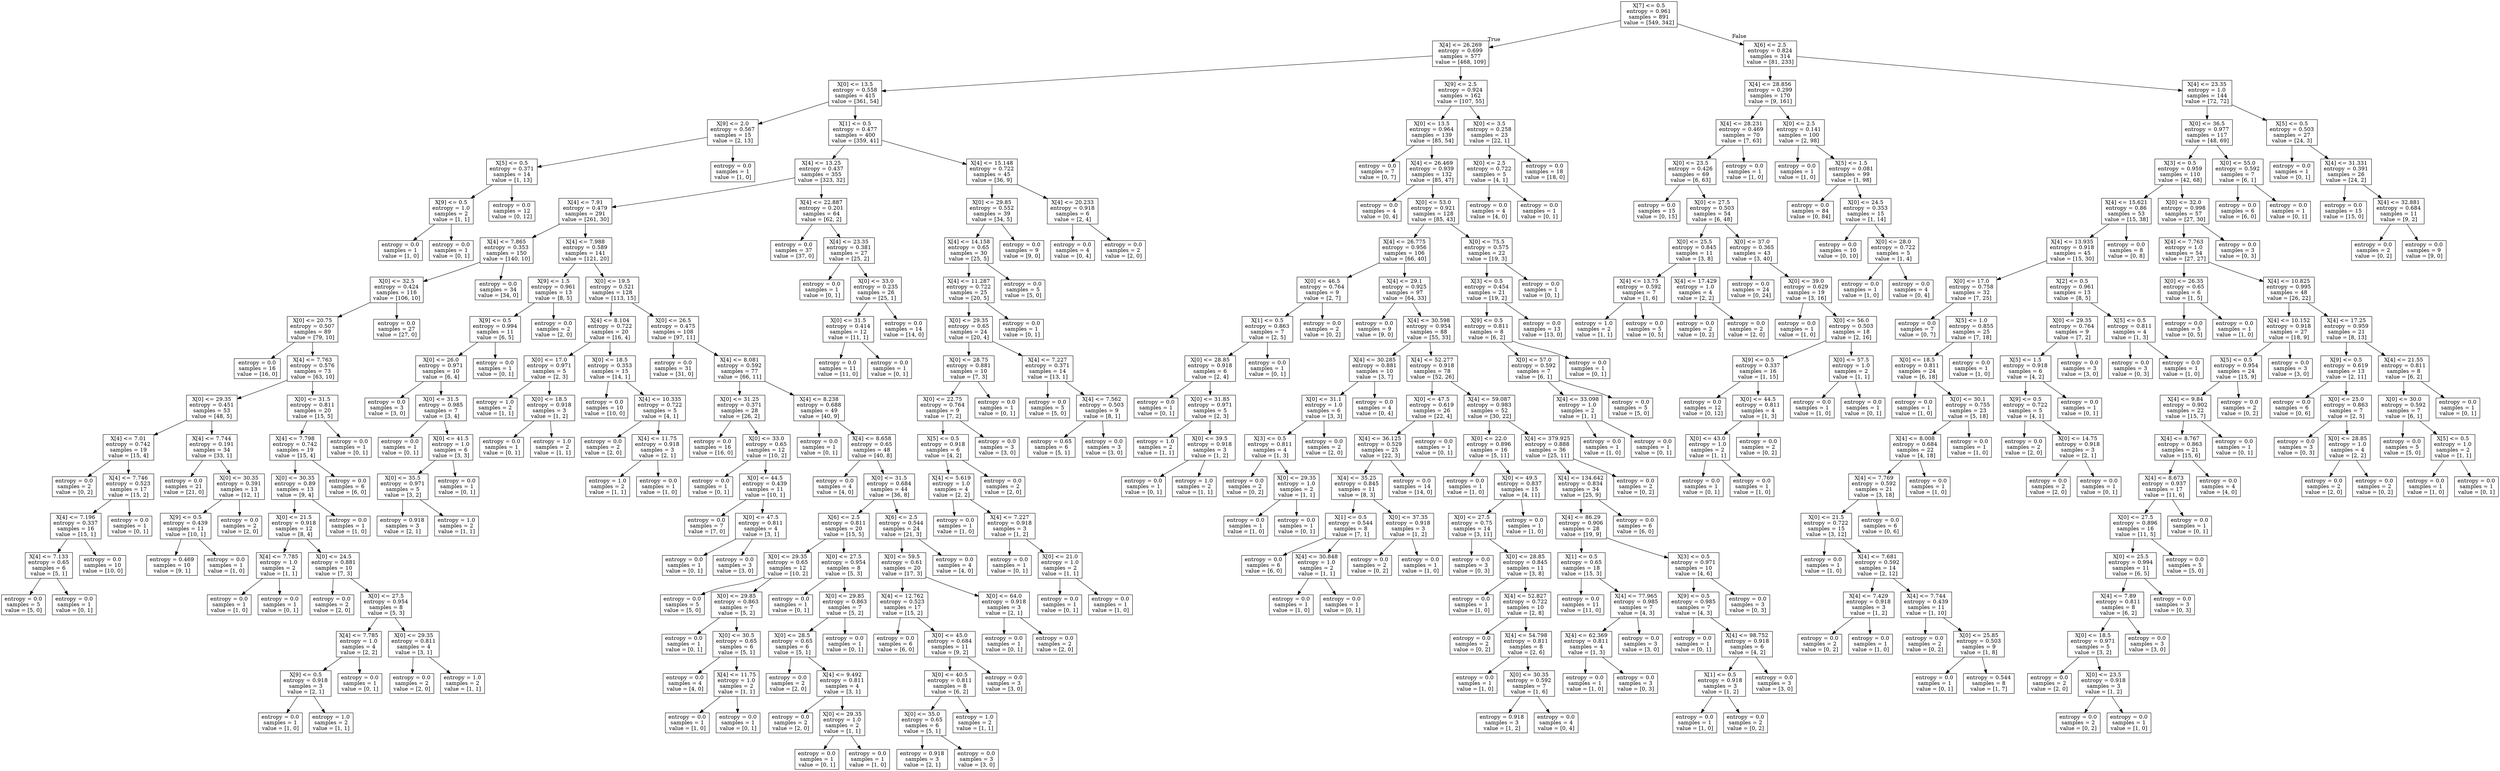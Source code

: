 digraph Tree {
node [shape=box] ;
0 [label="X[7] <= 0.5\nentropy = 0.961\nsamples = 891\nvalue = [549, 342]"] ;
1 [label="X[4] <= 26.269\nentropy = 0.699\nsamples = 577\nvalue = [468, 109]"] ;
0 -> 1 [labeldistance=2.5, labelangle=45, headlabel="True"] ;
2 [label="X[0] <= 13.5\nentropy = 0.558\nsamples = 415\nvalue = [361, 54]"] ;
1 -> 2 ;
3 [label="X[9] <= 2.0\nentropy = 0.567\nsamples = 15\nvalue = [2, 13]"] ;
2 -> 3 ;
4 [label="X[5] <= 0.5\nentropy = 0.371\nsamples = 14\nvalue = [1, 13]"] ;
3 -> 4 ;
5 [label="X[9] <= 0.5\nentropy = 1.0\nsamples = 2\nvalue = [1, 1]"] ;
4 -> 5 ;
6 [label="entropy = 0.0\nsamples = 1\nvalue = [1, 0]"] ;
5 -> 6 ;
7 [label="entropy = 0.0\nsamples = 1\nvalue = [0, 1]"] ;
5 -> 7 ;
8 [label="entropy = 0.0\nsamples = 12\nvalue = [0, 12]"] ;
4 -> 8 ;
9 [label="entropy = 0.0\nsamples = 1\nvalue = [1, 0]"] ;
3 -> 9 ;
10 [label="X[1] <= 0.5\nentropy = 0.477\nsamples = 400\nvalue = [359, 41]"] ;
2 -> 10 ;
11 [label="X[4] <= 13.25\nentropy = 0.437\nsamples = 355\nvalue = [323, 32]"] ;
10 -> 11 ;
12 [label="X[4] <= 7.91\nentropy = 0.479\nsamples = 291\nvalue = [261, 30]"] ;
11 -> 12 ;
13 [label="X[4] <= 7.865\nentropy = 0.353\nsamples = 150\nvalue = [140, 10]"] ;
12 -> 13 ;
14 [label="X[0] <= 32.5\nentropy = 0.424\nsamples = 116\nvalue = [106, 10]"] ;
13 -> 14 ;
15 [label="X[0] <= 20.75\nentropy = 0.507\nsamples = 89\nvalue = [79, 10]"] ;
14 -> 15 ;
16 [label="entropy = 0.0\nsamples = 16\nvalue = [16, 0]"] ;
15 -> 16 ;
17 [label="X[4] <= 7.763\nentropy = 0.576\nsamples = 73\nvalue = [63, 10]"] ;
15 -> 17 ;
18 [label="X[0] <= 29.35\nentropy = 0.451\nsamples = 53\nvalue = [48, 5]"] ;
17 -> 18 ;
19 [label="X[4] <= 7.01\nentropy = 0.742\nsamples = 19\nvalue = [15, 4]"] ;
18 -> 19 ;
20 [label="entropy = 0.0\nsamples = 2\nvalue = [0, 2]"] ;
19 -> 20 ;
21 [label="X[4] <= 7.746\nentropy = 0.523\nsamples = 17\nvalue = [15, 2]"] ;
19 -> 21 ;
22 [label="X[4] <= 7.196\nentropy = 0.337\nsamples = 16\nvalue = [15, 1]"] ;
21 -> 22 ;
23 [label="X[4] <= 7.133\nentropy = 0.65\nsamples = 6\nvalue = [5, 1]"] ;
22 -> 23 ;
24 [label="entropy = 0.0\nsamples = 5\nvalue = [5, 0]"] ;
23 -> 24 ;
25 [label="entropy = 0.0\nsamples = 1\nvalue = [0, 1]"] ;
23 -> 25 ;
26 [label="entropy = 0.0\nsamples = 10\nvalue = [10, 0]"] ;
22 -> 26 ;
27 [label="entropy = 0.0\nsamples = 1\nvalue = [0, 1]"] ;
21 -> 27 ;
28 [label="X[4] <= 7.744\nentropy = 0.191\nsamples = 34\nvalue = [33, 1]"] ;
18 -> 28 ;
29 [label="entropy = 0.0\nsamples = 21\nvalue = [21, 0]"] ;
28 -> 29 ;
30 [label="X[0] <= 30.35\nentropy = 0.391\nsamples = 13\nvalue = [12, 1]"] ;
28 -> 30 ;
31 [label="X[9] <= 0.5\nentropy = 0.439\nsamples = 11\nvalue = [10, 1]"] ;
30 -> 31 ;
32 [label="entropy = 0.469\nsamples = 10\nvalue = [9, 1]"] ;
31 -> 32 ;
33 [label="entropy = 0.0\nsamples = 1\nvalue = [1, 0]"] ;
31 -> 33 ;
34 [label="entropy = 0.0\nsamples = 2\nvalue = [2, 0]"] ;
30 -> 34 ;
35 [label="X[0] <= 31.5\nentropy = 0.811\nsamples = 20\nvalue = [15, 5]"] ;
17 -> 35 ;
36 [label="X[4] <= 7.798\nentropy = 0.742\nsamples = 19\nvalue = [15, 4]"] ;
35 -> 36 ;
37 [label="X[0] <= 30.35\nentropy = 0.89\nsamples = 13\nvalue = [9, 4]"] ;
36 -> 37 ;
38 [label="X[0] <= 21.5\nentropy = 0.918\nsamples = 12\nvalue = [8, 4]"] ;
37 -> 38 ;
39 [label="X[4] <= 7.785\nentropy = 1.0\nsamples = 2\nvalue = [1, 1]"] ;
38 -> 39 ;
40 [label="entropy = 0.0\nsamples = 1\nvalue = [1, 0]"] ;
39 -> 40 ;
41 [label="entropy = 0.0\nsamples = 1\nvalue = [0, 1]"] ;
39 -> 41 ;
42 [label="X[0] <= 24.5\nentropy = 0.881\nsamples = 10\nvalue = [7, 3]"] ;
38 -> 42 ;
43 [label="entropy = 0.0\nsamples = 2\nvalue = [2, 0]"] ;
42 -> 43 ;
44 [label="X[0] <= 27.5\nentropy = 0.954\nsamples = 8\nvalue = [5, 3]"] ;
42 -> 44 ;
45 [label="X[4] <= 7.785\nentropy = 1.0\nsamples = 4\nvalue = [2, 2]"] ;
44 -> 45 ;
46 [label="X[9] <= 0.5\nentropy = 0.918\nsamples = 3\nvalue = [2, 1]"] ;
45 -> 46 ;
47 [label="entropy = 0.0\nsamples = 1\nvalue = [1, 0]"] ;
46 -> 47 ;
48 [label="entropy = 1.0\nsamples = 2\nvalue = [1, 1]"] ;
46 -> 48 ;
49 [label="entropy = 0.0\nsamples = 1\nvalue = [0, 1]"] ;
45 -> 49 ;
50 [label="X[0] <= 29.35\nentropy = 0.811\nsamples = 4\nvalue = [3, 1]"] ;
44 -> 50 ;
51 [label="entropy = 0.0\nsamples = 2\nvalue = [2, 0]"] ;
50 -> 51 ;
52 [label="entropy = 1.0\nsamples = 2\nvalue = [1, 1]"] ;
50 -> 52 ;
53 [label="entropy = 0.0\nsamples = 1\nvalue = [1, 0]"] ;
37 -> 53 ;
54 [label="entropy = 0.0\nsamples = 6\nvalue = [6, 0]"] ;
36 -> 54 ;
55 [label="entropy = 0.0\nsamples = 1\nvalue = [0, 1]"] ;
35 -> 55 ;
56 [label="entropy = 0.0\nsamples = 27\nvalue = [27, 0]"] ;
14 -> 56 ;
57 [label="entropy = 0.0\nsamples = 34\nvalue = [34, 0]"] ;
13 -> 57 ;
58 [label="X[4] <= 7.988\nentropy = 0.589\nsamples = 141\nvalue = [121, 20]"] ;
12 -> 58 ;
59 [label="X[9] <= 1.5\nentropy = 0.961\nsamples = 13\nvalue = [8, 5]"] ;
58 -> 59 ;
60 [label="X[9] <= 0.5\nentropy = 0.994\nsamples = 11\nvalue = [6, 5]"] ;
59 -> 60 ;
61 [label="X[0] <= 26.0\nentropy = 0.971\nsamples = 10\nvalue = [6, 4]"] ;
60 -> 61 ;
62 [label="entropy = 0.0\nsamples = 3\nvalue = [3, 0]"] ;
61 -> 62 ;
63 [label="X[0] <= 31.5\nentropy = 0.985\nsamples = 7\nvalue = [3, 4]"] ;
61 -> 63 ;
64 [label="entropy = 0.0\nsamples = 1\nvalue = [0, 1]"] ;
63 -> 64 ;
65 [label="X[0] <= 41.5\nentropy = 1.0\nsamples = 6\nvalue = [3, 3]"] ;
63 -> 65 ;
66 [label="X[0] <= 35.5\nentropy = 0.971\nsamples = 5\nvalue = [3, 2]"] ;
65 -> 66 ;
67 [label="entropy = 0.918\nsamples = 3\nvalue = [2, 1]"] ;
66 -> 67 ;
68 [label="entropy = 1.0\nsamples = 2\nvalue = [1, 1]"] ;
66 -> 68 ;
69 [label="entropy = 0.0\nsamples = 1\nvalue = [0, 1]"] ;
65 -> 69 ;
70 [label="entropy = 0.0\nsamples = 1\nvalue = [0, 1]"] ;
60 -> 70 ;
71 [label="entropy = 0.0\nsamples = 2\nvalue = [2, 0]"] ;
59 -> 71 ;
72 [label="X[0] <= 19.5\nentropy = 0.521\nsamples = 128\nvalue = [113, 15]"] ;
58 -> 72 ;
73 [label="X[4] <= 8.104\nentropy = 0.722\nsamples = 20\nvalue = [16, 4]"] ;
72 -> 73 ;
74 [label="X[0] <= 17.0\nentropy = 0.971\nsamples = 5\nvalue = [2, 3]"] ;
73 -> 74 ;
75 [label="entropy = 1.0\nsamples = 2\nvalue = [1, 1]"] ;
74 -> 75 ;
76 [label="X[0] <= 18.5\nentropy = 0.918\nsamples = 3\nvalue = [1, 2]"] ;
74 -> 76 ;
77 [label="entropy = 0.0\nsamples = 1\nvalue = [0, 1]"] ;
76 -> 77 ;
78 [label="entropy = 1.0\nsamples = 2\nvalue = [1, 1]"] ;
76 -> 78 ;
79 [label="X[0] <= 18.5\nentropy = 0.353\nsamples = 15\nvalue = [14, 1]"] ;
73 -> 79 ;
80 [label="entropy = 0.0\nsamples = 10\nvalue = [10, 0]"] ;
79 -> 80 ;
81 [label="X[4] <= 10.335\nentropy = 0.722\nsamples = 5\nvalue = [4, 1]"] ;
79 -> 81 ;
82 [label="entropy = 0.0\nsamples = 2\nvalue = [2, 0]"] ;
81 -> 82 ;
83 [label="X[4] <= 11.75\nentropy = 0.918\nsamples = 3\nvalue = [2, 1]"] ;
81 -> 83 ;
84 [label="entropy = 1.0\nsamples = 2\nvalue = [1, 1]"] ;
83 -> 84 ;
85 [label="entropy = 0.0\nsamples = 1\nvalue = [1, 0]"] ;
83 -> 85 ;
86 [label="X[0] <= 26.5\nentropy = 0.475\nsamples = 108\nvalue = [97, 11]"] ;
72 -> 86 ;
87 [label="entropy = 0.0\nsamples = 31\nvalue = [31, 0]"] ;
86 -> 87 ;
88 [label="X[4] <= 8.081\nentropy = 0.592\nsamples = 77\nvalue = [66, 11]"] ;
86 -> 88 ;
89 [label="X[0] <= 31.25\nentropy = 0.371\nsamples = 28\nvalue = [26, 2]"] ;
88 -> 89 ;
90 [label="entropy = 0.0\nsamples = 16\nvalue = [16, 0]"] ;
89 -> 90 ;
91 [label="X[0] <= 33.0\nentropy = 0.65\nsamples = 12\nvalue = [10, 2]"] ;
89 -> 91 ;
92 [label="entropy = 0.0\nsamples = 1\nvalue = [0, 1]"] ;
91 -> 92 ;
93 [label="X[0] <= 44.5\nentropy = 0.439\nsamples = 11\nvalue = [10, 1]"] ;
91 -> 93 ;
94 [label="entropy = 0.0\nsamples = 7\nvalue = [7, 0]"] ;
93 -> 94 ;
95 [label="X[0] <= 47.5\nentropy = 0.811\nsamples = 4\nvalue = [3, 1]"] ;
93 -> 95 ;
96 [label="entropy = 0.0\nsamples = 1\nvalue = [0, 1]"] ;
95 -> 96 ;
97 [label="entropy = 0.0\nsamples = 3\nvalue = [3, 0]"] ;
95 -> 97 ;
98 [label="X[4] <= 8.238\nentropy = 0.688\nsamples = 49\nvalue = [40, 9]"] ;
88 -> 98 ;
99 [label="entropy = 0.0\nsamples = 1\nvalue = [0, 1]"] ;
98 -> 99 ;
100 [label="X[4] <= 8.658\nentropy = 0.65\nsamples = 48\nvalue = [40, 8]"] ;
98 -> 100 ;
101 [label="entropy = 0.0\nsamples = 4\nvalue = [4, 0]"] ;
100 -> 101 ;
102 [label="X[0] <= 31.5\nentropy = 0.684\nsamples = 44\nvalue = [36, 8]"] ;
100 -> 102 ;
103 [label="X[6] <= 2.5\nentropy = 0.811\nsamples = 20\nvalue = [15, 5]"] ;
102 -> 103 ;
104 [label="X[0] <= 29.35\nentropy = 0.65\nsamples = 12\nvalue = [10, 2]"] ;
103 -> 104 ;
105 [label="entropy = 0.0\nsamples = 5\nvalue = [5, 0]"] ;
104 -> 105 ;
106 [label="X[0] <= 29.85\nentropy = 0.863\nsamples = 7\nvalue = [5, 2]"] ;
104 -> 106 ;
107 [label="entropy = 0.0\nsamples = 1\nvalue = [0, 1]"] ;
106 -> 107 ;
108 [label="X[0] <= 30.5\nentropy = 0.65\nsamples = 6\nvalue = [5, 1]"] ;
106 -> 108 ;
109 [label="entropy = 0.0\nsamples = 4\nvalue = [4, 0]"] ;
108 -> 109 ;
110 [label="X[4] <= 11.75\nentropy = 1.0\nsamples = 2\nvalue = [1, 1]"] ;
108 -> 110 ;
111 [label="entropy = 0.0\nsamples = 1\nvalue = [1, 0]"] ;
110 -> 111 ;
112 [label="entropy = 0.0\nsamples = 1\nvalue = [0, 1]"] ;
110 -> 112 ;
113 [label="X[0] <= 27.5\nentropy = 0.954\nsamples = 8\nvalue = [5, 3]"] ;
103 -> 113 ;
114 [label="entropy = 0.0\nsamples = 1\nvalue = [0, 1]"] ;
113 -> 114 ;
115 [label="X[0] <= 29.85\nentropy = 0.863\nsamples = 7\nvalue = [5, 2]"] ;
113 -> 115 ;
116 [label="X[0] <= 28.5\nentropy = 0.65\nsamples = 6\nvalue = [5, 1]"] ;
115 -> 116 ;
117 [label="entropy = 0.0\nsamples = 2\nvalue = [2, 0]"] ;
116 -> 117 ;
118 [label="X[4] <= 9.492\nentropy = 0.811\nsamples = 4\nvalue = [3, 1]"] ;
116 -> 118 ;
119 [label="entropy = 0.0\nsamples = 2\nvalue = [2, 0]"] ;
118 -> 119 ;
120 [label="X[0] <= 29.35\nentropy = 1.0\nsamples = 2\nvalue = [1, 1]"] ;
118 -> 120 ;
121 [label="entropy = 0.0\nsamples = 1\nvalue = [0, 1]"] ;
120 -> 121 ;
122 [label="entropy = 0.0\nsamples = 1\nvalue = [1, 0]"] ;
120 -> 122 ;
123 [label="entropy = 0.0\nsamples = 1\nvalue = [0, 1]"] ;
115 -> 123 ;
124 [label="X[6] <= 2.5\nentropy = 0.544\nsamples = 24\nvalue = [21, 3]"] ;
102 -> 124 ;
125 [label="X[0] <= 59.5\nentropy = 0.61\nsamples = 20\nvalue = [17, 3]"] ;
124 -> 125 ;
126 [label="X[4] <= 12.762\nentropy = 0.523\nsamples = 17\nvalue = [15, 2]"] ;
125 -> 126 ;
127 [label="entropy = 0.0\nsamples = 6\nvalue = [6, 0]"] ;
126 -> 127 ;
128 [label="X[0] <= 45.0\nentropy = 0.684\nsamples = 11\nvalue = [9, 2]"] ;
126 -> 128 ;
129 [label="X[0] <= 40.5\nentropy = 0.811\nsamples = 8\nvalue = [6, 2]"] ;
128 -> 129 ;
130 [label="X[0] <= 35.0\nentropy = 0.65\nsamples = 6\nvalue = [5, 1]"] ;
129 -> 130 ;
131 [label="entropy = 0.918\nsamples = 3\nvalue = [2, 1]"] ;
130 -> 131 ;
132 [label="entropy = 0.0\nsamples = 3\nvalue = [3, 0]"] ;
130 -> 132 ;
133 [label="entropy = 1.0\nsamples = 2\nvalue = [1, 1]"] ;
129 -> 133 ;
134 [label="entropy = 0.0\nsamples = 3\nvalue = [3, 0]"] ;
128 -> 134 ;
135 [label="X[0] <= 64.0\nentropy = 0.918\nsamples = 3\nvalue = [2, 1]"] ;
125 -> 135 ;
136 [label="entropy = 0.0\nsamples = 1\nvalue = [0, 1]"] ;
135 -> 136 ;
137 [label="entropy = 0.0\nsamples = 2\nvalue = [2, 0]"] ;
135 -> 137 ;
138 [label="entropy = 0.0\nsamples = 4\nvalue = [4, 0]"] ;
124 -> 138 ;
139 [label="X[4] <= 22.887\nentropy = 0.201\nsamples = 64\nvalue = [62, 2]"] ;
11 -> 139 ;
140 [label="entropy = 0.0\nsamples = 37\nvalue = [37, 0]"] ;
139 -> 140 ;
141 [label="X[4] <= 23.35\nentropy = 0.381\nsamples = 27\nvalue = [25, 2]"] ;
139 -> 141 ;
142 [label="entropy = 0.0\nsamples = 1\nvalue = [0, 1]"] ;
141 -> 142 ;
143 [label="X[0] <= 33.0\nentropy = 0.235\nsamples = 26\nvalue = [25, 1]"] ;
141 -> 143 ;
144 [label="X[0] <= 31.5\nentropy = 0.414\nsamples = 12\nvalue = [11, 1]"] ;
143 -> 144 ;
145 [label="entropy = 0.0\nsamples = 11\nvalue = [11, 0]"] ;
144 -> 145 ;
146 [label="entropy = 0.0\nsamples = 1\nvalue = [0, 1]"] ;
144 -> 146 ;
147 [label="entropy = 0.0\nsamples = 14\nvalue = [14, 0]"] ;
143 -> 147 ;
148 [label="X[4] <= 15.148\nentropy = 0.722\nsamples = 45\nvalue = [36, 9]"] ;
10 -> 148 ;
149 [label="X[0] <= 29.85\nentropy = 0.552\nsamples = 39\nvalue = [34, 5]"] ;
148 -> 149 ;
150 [label="X[4] <= 14.158\nentropy = 0.65\nsamples = 30\nvalue = [25, 5]"] ;
149 -> 150 ;
151 [label="X[4] <= 11.287\nentropy = 0.722\nsamples = 25\nvalue = [20, 5]"] ;
150 -> 151 ;
152 [label="X[0] <= 29.35\nentropy = 0.65\nsamples = 24\nvalue = [20, 4]"] ;
151 -> 152 ;
153 [label="X[0] <= 28.75\nentropy = 0.881\nsamples = 10\nvalue = [7, 3]"] ;
152 -> 153 ;
154 [label="X[0] <= 22.75\nentropy = 0.764\nsamples = 9\nvalue = [7, 2]"] ;
153 -> 154 ;
155 [label="X[5] <= 0.5\nentropy = 0.918\nsamples = 6\nvalue = [4, 2]"] ;
154 -> 155 ;
156 [label="X[4] <= 5.619\nentropy = 1.0\nsamples = 4\nvalue = [2, 2]"] ;
155 -> 156 ;
157 [label="entropy = 0.0\nsamples = 1\nvalue = [1, 0]"] ;
156 -> 157 ;
158 [label="X[4] <= 7.227\nentropy = 0.918\nsamples = 3\nvalue = [1, 2]"] ;
156 -> 158 ;
159 [label="entropy = 0.0\nsamples = 1\nvalue = [0, 1]"] ;
158 -> 159 ;
160 [label="X[0] <= 21.0\nentropy = 1.0\nsamples = 2\nvalue = [1, 1]"] ;
158 -> 160 ;
161 [label="entropy = 0.0\nsamples = 1\nvalue = [0, 1]"] ;
160 -> 161 ;
162 [label="entropy = 0.0\nsamples = 1\nvalue = [1, 0]"] ;
160 -> 162 ;
163 [label="entropy = 0.0\nsamples = 2\nvalue = [2, 0]"] ;
155 -> 163 ;
164 [label="entropy = 0.0\nsamples = 3\nvalue = [3, 0]"] ;
154 -> 164 ;
165 [label="entropy = 0.0\nsamples = 1\nvalue = [0, 1]"] ;
153 -> 165 ;
166 [label="X[4] <= 7.227\nentropy = 0.371\nsamples = 14\nvalue = [13, 1]"] ;
152 -> 166 ;
167 [label="entropy = 0.0\nsamples = 5\nvalue = [5, 0]"] ;
166 -> 167 ;
168 [label="X[4] <= 7.562\nentropy = 0.503\nsamples = 9\nvalue = [8, 1]"] ;
166 -> 168 ;
169 [label="entropy = 0.65\nsamples = 6\nvalue = [5, 1]"] ;
168 -> 169 ;
170 [label="entropy = 0.0\nsamples = 3\nvalue = [3, 0]"] ;
168 -> 170 ;
171 [label="entropy = 0.0\nsamples = 1\nvalue = [0, 1]"] ;
151 -> 171 ;
172 [label="entropy = 0.0\nsamples = 5\nvalue = [5, 0]"] ;
150 -> 172 ;
173 [label="entropy = 0.0\nsamples = 9\nvalue = [9, 0]"] ;
149 -> 173 ;
174 [label="X[4] <= 20.233\nentropy = 0.918\nsamples = 6\nvalue = [2, 4]"] ;
148 -> 174 ;
175 [label="entropy = 0.0\nsamples = 4\nvalue = [0, 4]"] ;
174 -> 175 ;
176 [label="entropy = 0.0\nsamples = 2\nvalue = [2, 0]"] ;
174 -> 176 ;
177 [label="X[9] <= 2.5\nentropy = 0.924\nsamples = 162\nvalue = [107, 55]"] ;
1 -> 177 ;
178 [label="X[0] <= 13.5\nentropy = 0.964\nsamples = 139\nvalue = [85, 54]"] ;
177 -> 178 ;
179 [label="entropy = 0.0\nsamples = 7\nvalue = [0, 7]"] ;
178 -> 179 ;
180 [label="X[4] <= 26.469\nentropy = 0.939\nsamples = 132\nvalue = [85, 47]"] ;
178 -> 180 ;
181 [label="entropy = 0.0\nsamples = 4\nvalue = [0, 4]"] ;
180 -> 181 ;
182 [label="X[0] <= 53.0\nentropy = 0.921\nsamples = 128\nvalue = [85, 43]"] ;
180 -> 182 ;
183 [label="X[4] <= 26.775\nentropy = 0.956\nsamples = 106\nvalue = [66, 40]"] ;
182 -> 183 ;
184 [label="X[0] <= 46.5\nentropy = 0.764\nsamples = 9\nvalue = [2, 7]"] ;
183 -> 184 ;
185 [label="X[1] <= 0.5\nentropy = 0.863\nsamples = 7\nvalue = [2, 5]"] ;
184 -> 185 ;
186 [label="X[0] <= 28.85\nentropy = 0.918\nsamples = 6\nvalue = [2, 4]"] ;
185 -> 186 ;
187 [label="entropy = 0.0\nsamples = 1\nvalue = [0, 1]"] ;
186 -> 187 ;
188 [label="X[0] <= 31.85\nentropy = 0.971\nsamples = 5\nvalue = [2, 3]"] ;
186 -> 188 ;
189 [label="entropy = 1.0\nsamples = 2\nvalue = [1, 1]"] ;
188 -> 189 ;
190 [label="X[0] <= 39.5\nentropy = 0.918\nsamples = 3\nvalue = [1, 2]"] ;
188 -> 190 ;
191 [label="entropy = 0.0\nsamples = 1\nvalue = [0, 1]"] ;
190 -> 191 ;
192 [label="entropy = 1.0\nsamples = 2\nvalue = [1, 1]"] ;
190 -> 192 ;
193 [label="entropy = 0.0\nsamples = 1\nvalue = [0, 1]"] ;
185 -> 193 ;
194 [label="entropy = 0.0\nsamples = 2\nvalue = [0, 2]"] ;
184 -> 194 ;
195 [label="X[4] <= 29.1\nentropy = 0.925\nsamples = 97\nvalue = [64, 33]"] ;
183 -> 195 ;
196 [label="entropy = 0.0\nsamples = 9\nvalue = [9, 0]"] ;
195 -> 196 ;
197 [label="X[4] <= 30.598\nentropy = 0.954\nsamples = 88\nvalue = [55, 33]"] ;
195 -> 197 ;
198 [label="X[4] <= 30.285\nentropy = 0.881\nsamples = 10\nvalue = [3, 7]"] ;
197 -> 198 ;
199 [label="X[0] <= 31.1\nentropy = 1.0\nsamples = 6\nvalue = [3, 3]"] ;
198 -> 199 ;
200 [label="X[3] <= 0.5\nentropy = 0.811\nsamples = 4\nvalue = [1, 3]"] ;
199 -> 200 ;
201 [label="entropy = 0.0\nsamples = 2\nvalue = [0, 2]"] ;
200 -> 201 ;
202 [label="X[0] <= 29.35\nentropy = 1.0\nsamples = 2\nvalue = [1, 1]"] ;
200 -> 202 ;
203 [label="entropy = 0.0\nsamples = 1\nvalue = [1, 0]"] ;
202 -> 203 ;
204 [label="entropy = 0.0\nsamples = 1\nvalue = [0, 1]"] ;
202 -> 204 ;
205 [label="entropy = 0.0\nsamples = 2\nvalue = [2, 0]"] ;
199 -> 205 ;
206 [label="entropy = 0.0\nsamples = 4\nvalue = [0, 4]"] ;
198 -> 206 ;
207 [label="X[4] <= 52.277\nentropy = 0.918\nsamples = 78\nvalue = [52, 26]"] ;
197 -> 207 ;
208 [label="X[0] <= 47.5\nentropy = 0.619\nsamples = 26\nvalue = [22, 4]"] ;
207 -> 208 ;
209 [label="X[4] <= 36.125\nentropy = 0.529\nsamples = 25\nvalue = [22, 3]"] ;
208 -> 209 ;
210 [label="X[4] <= 35.25\nentropy = 0.845\nsamples = 11\nvalue = [8, 3]"] ;
209 -> 210 ;
211 [label="X[1] <= 0.5\nentropy = 0.544\nsamples = 8\nvalue = [7, 1]"] ;
210 -> 211 ;
212 [label="entropy = 0.0\nsamples = 6\nvalue = [6, 0]"] ;
211 -> 212 ;
213 [label="X[4] <= 30.848\nentropy = 1.0\nsamples = 2\nvalue = [1, 1]"] ;
211 -> 213 ;
214 [label="entropy = 0.0\nsamples = 1\nvalue = [1, 0]"] ;
213 -> 214 ;
215 [label="entropy = 0.0\nsamples = 1\nvalue = [0, 1]"] ;
213 -> 215 ;
216 [label="X[0] <= 37.35\nentropy = 0.918\nsamples = 3\nvalue = [1, 2]"] ;
210 -> 216 ;
217 [label="entropy = 0.0\nsamples = 2\nvalue = [0, 2]"] ;
216 -> 217 ;
218 [label="entropy = 0.0\nsamples = 1\nvalue = [1, 0]"] ;
216 -> 218 ;
219 [label="entropy = 0.0\nsamples = 14\nvalue = [14, 0]"] ;
209 -> 219 ;
220 [label="entropy = 0.0\nsamples = 1\nvalue = [0, 1]"] ;
208 -> 220 ;
221 [label="X[4] <= 59.087\nentropy = 0.983\nsamples = 52\nvalue = [30, 22]"] ;
207 -> 221 ;
222 [label="X[0] <= 22.0\nentropy = 0.896\nsamples = 16\nvalue = [5, 11]"] ;
221 -> 222 ;
223 [label="entropy = 0.0\nsamples = 1\nvalue = [1, 0]"] ;
222 -> 223 ;
224 [label="X[0] <= 49.5\nentropy = 0.837\nsamples = 15\nvalue = [4, 11]"] ;
222 -> 224 ;
225 [label="X[0] <= 27.5\nentropy = 0.75\nsamples = 14\nvalue = [3, 11]"] ;
224 -> 225 ;
226 [label="entropy = 0.0\nsamples = 3\nvalue = [0, 3]"] ;
225 -> 226 ;
227 [label="X[0] <= 28.85\nentropy = 0.845\nsamples = 11\nvalue = [3, 8]"] ;
225 -> 227 ;
228 [label="entropy = 0.0\nsamples = 1\nvalue = [1, 0]"] ;
227 -> 228 ;
229 [label="X[4] <= 52.827\nentropy = 0.722\nsamples = 10\nvalue = [2, 8]"] ;
227 -> 229 ;
230 [label="entropy = 0.0\nsamples = 2\nvalue = [0, 2]"] ;
229 -> 230 ;
231 [label="X[4] <= 54.798\nentropy = 0.811\nsamples = 8\nvalue = [2, 6]"] ;
229 -> 231 ;
232 [label="entropy = 0.0\nsamples = 1\nvalue = [1, 0]"] ;
231 -> 232 ;
233 [label="X[0] <= 30.35\nentropy = 0.592\nsamples = 7\nvalue = [1, 6]"] ;
231 -> 233 ;
234 [label="entropy = 0.918\nsamples = 3\nvalue = [1, 2]"] ;
233 -> 234 ;
235 [label="entropy = 0.0\nsamples = 4\nvalue = [0, 4]"] ;
233 -> 235 ;
236 [label="entropy = 0.0\nsamples = 1\nvalue = [1, 0]"] ;
224 -> 236 ;
237 [label="X[4] <= 379.925\nentropy = 0.888\nsamples = 36\nvalue = [25, 11]"] ;
221 -> 237 ;
238 [label="X[4] <= 134.642\nentropy = 0.834\nsamples = 34\nvalue = [25, 9]"] ;
237 -> 238 ;
239 [label="X[4] <= 86.29\nentropy = 0.906\nsamples = 28\nvalue = [19, 9]"] ;
238 -> 239 ;
240 [label="X[1] <= 0.5\nentropy = 0.65\nsamples = 18\nvalue = [15, 3]"] ;
239 -> 240 ;
241 [label="entropy = 0.0\nsamples = 11\nvalue = [11, 0]"] ;
240 -> 241 ;
242 [label="X[4] <= 77.965\nentropy = 0.985\nsamples = 7\nvalue = [4, 3]"] ;
240 -> 242 ;
243 [label="X[4] <= 62.369\nentropy = 0.811\nsamples = 4\nvalue = [1, 3]"] ;
242 -> 243 ;
244 [label="entropy = 0.0\nsamples = 1\nvalue = [1, 0]"] ;
243 -> 244 ;
245 [label="entropy = 0.0\nsamples = 3\nvalue = [0, 3]"] ;
243 -> 245 ;
246 [label="entropy = 0.0\nsamples = 3\nvalue = [3, 0]"] ;
242 -> 246 ;
247 [label="X[3] <= 0.5\nentropy = 0.971\nsamples = 10\nvalue = [4, 6]"] ;
239 -> 247 ;
248 [label="X[9] <= 0.5\nentropy = 0.985\nsamples = 7\nvalue = [4, 3]"] ;
247 -> 248 ;
249 [label="entropy = 0.0\nsamples = 1\nvalue = [0, 1]"] ;
248 -> 249 ;
250 [label="X[4] <= 98.752\nentropy = 0.918\nsamples = 6\nvalue = [4, 2]"] ;
248 -> 250 ;
251 [label="X[1] <= 0.5\nentropy = 0.918\nsamples = 3\nvalue = [1, 2]"] ;
250 -> 251 ;
252 [label="entropy = 0.0\nsamples = 1\nvalue = [1, 0]"] ;
251 -> 252 ;
253 [label="entropy = 0.0\nsamples = 2\nvalue = [0, 2]"] ;
251 -> 253 ;
254 [label="entropy = 0.0\nsamples = 3\nvalue = [3, 0]"] ;
250 -> 254 ;
255 [label="entropy = 0.0\nsamples = 3\nvalue = [0, 3]"] ;
247 -> 255 ;
256 [label="entropy = 0.0\nsamples = 6\nvalue = [6, 0]"] ;
238 -> 256 ;
257 [label="entropy = 0.0\nsamples = 2\nvalue = [0, 2]"] ;
237 -> 257 ;
258 [label="X[0] <= 75.5\nentropy = 0.575\nsamples = 22\nvalue = [19, 3]"] ;
182 -> 258 ;
259 [label="X[3] <= 0.5\nentropy = 0.454\nsamples = 21\nvalue = [19, 2]"] ;
258 -> 259 ;
260 [label="X[9] <= 0.5\nentropy = 0.811\nsamples = 8\nvalue = [6, 2]"] ;
259 -> 260 ;
261 [label="X[0] <= 57.0\nentropy = 0.592\nsamples = 7\nvalue = [6, 1]"] ;
260 -> 261 ;
262 [label="X[4] <= 33.098\nentropy = 1.0\nsamples = 2\nvalue = [1, 1]"] ;
261 -> 262 ;
263 [label="entropy = 0.0\nsamples = 1\nvalue = [1, 0]"] ;
262 -> 263 ;
264 [label="entropy = 0.0\nsamples = 1\nvalue = [0, 1]"] ;
262 -> 264 ;
265 [label="entropy = 0.0\nsamples = 5\nvalue = [5, 0]"] ;
261 -> 265 ;
266 [label="entropy = 0.0\nsamples = 1\nvalue = [0, 1]"] ;
260 -> 266 ;
267 [label="entropy = 0.0\nsamples = 13\nvalue = [13, 0]"] ;
259 -> 267 ;
268 [label="entropy = 0.0\nsamples = 1\nvalue = [0, 1]"] ;
258 -> 268 ;
269 [label="X[0] <= 3.5\nentropy = 0.258\nsamples = 23\nvalue = [22, 1]"] ;
177 -> 269 ;
270 [label="X[0] <= 2.5\nentropy = 0.722\nsamples = 5\nvalue = [4, 1]"] ;
269 -> 270 ;
271 [label="entropy = 0.0\nsamples = 4\nvalue = [4, 0]"] ;
270 -> 271 ;
272 [label="entropy = 0.0\nsamples = 1\nvalue = [0, 1]"] ;
270 -> 272 ;
273 [label="entropy = 0.0\nsamples = 18\nvalue = [18, 0]"] ;
269 -> 273 ;
274 [label="X[6] <= 2.5\nentropy = 0.824\nsamples = 314\nvalue = [81, 233]"] ;
0 -> 274 [labeldistance=2.5, labelangle=-45, headlabel="False"] ;
275 [label="X[4] <= 28.856\nentropy = 0.299\nsamples = 170\nvalue = [9, 161]"] ;
274 -> 275 ;
276 [label="X[4] <= 28.231\nentropy = 0.469\nsamples = 70\nvalue = [7, 63]"] ;
275 -> 276 ;
277 [label="X[0] <= 23.5\nentropy = 0.426\nsamples = 69\nvalue = [6, 63]"] ;
276 -> 277 ;
278 [label="entropy = 0.0\nsamples = 15\nvalue = [0, 15]"] ;
277 -> 278 ;
279 [label="X[0] <= 27.5\nentropy = 0.503\nsamples = 54\nvalue = [6, 48]"] ;
277 -> 279 ;
280 [label="X[0] <= 25.5\nentropy = 0.845\nsamples = 11\nvalue = [3, 8]"] ;
279 -> 280 ;
281 [label="X[4] <= 13.75\nentropy = 0.592\nsamples = 7\nvalue = [1, 6]"] ;
280 -> 281 ;
282 [label="entropy = 1.0\nsamples = 2\nvalue = [1, 1]"] ;
281 -> 282 ;
283 [label="entropy = 0.0\nsamples = 5\nvalue = [0, 5]"] ;
281 -> 283 ;
284 [label="X[4] <= 17.429\nentropy = 1.0\nsamples = 4\nvalue = [2, 2]"] ;
280 -> 284 ;
285 [label="entropy = 0.0\nsamples = 2\nvalue = [0, 2]"] ;
284 -> 285 ;
286 [label="entropy = 0.0\nsamples = 2\nvalue = [2, 0]"] ;
284 -> 286 ;
287 [label="X[0] <= 37.0\nentropy = 0.365\nsamples = 43\nvalue = [3, 40]"] ;
279 -> 287 ;
288 [label="entropy = 0.0\nsamples = 24\nvalue = [0, 24]"] ;
287 -> 288 ;
289 [label="X[0] <= 39.0\nentropy = 0.629\nsamples = 19\nvalue = [3, 16]"] ;
287 -> 289 ;
290 [label="entropy = 0.0\nsamples = 1\nvalue = [1, 0]"] ;
289 -> 290 ;
291 [label="X[0] <= 56.0\nentropy = 0.503\nsamples = 18\nvalue = [2, 16]"] ;
289 -> 291 ;
292 [label="X[9] <= 0.5\nentropy = 0.337\nsamples = 16\nvalue = [1, 15]"] ;
291 -> 292 ;
293 [label="entropy = 0.0\nsamples = 12\nvalue = [0, 12]"] ;
292 -> 293 ;
294 [label="X[0] <= 44.5\nentropy = 0.811\nsamples = 4\nvalue = [1, 3]"] ;
292 -> 294 ;
295 [label="X[0] <= 43.0\nentropy = 1.0\nsamples = 2\nvalue = [1, 1]"] ;
294 -> 295 ;
296 [label="entropy = 0.0\nsamples = 1\nvalue = [0, 1]"] ;
295 -> 296 ;
297 [label="entropy = 0.0\nsamples = 1\nvalue = [1, 0]"] ;
295 -> 297 ;
298 [label="entropy = 0.0\nsamples = 2\nvalue = [0, 2]"] ;
294 -> 298 ;
299 [label="X[0] <= 57.5\nentropy = 1.0\nsamples = 2\nvalue = [1, 1]"] ;
291 -> 299 ;
300 [label="entropy = 0.0\nsamples = 1\nvalue = [1, 0]"] ;
299 -> 300 ;
301 [label="entropy = 0.0\nsamples = 1\nvalue = [0, 1]"] ;
299 -> 301 ;
302 [label="entropy = 0.0\nsamples = 1\nvalue = [1, 0]"] ;
276 -> 302 ;
303 [label="X[0] <= 2.5\nentropy = 0.141\nsamples = 100\nvalue = [2, 98]"] ;
275 -> 303 ;
304 [label="entropy = 0.0\nsamples = 1\nvalue = [1, 0]"] ;
303 -> 304 ;
305 [label="X[5] <= 1.5\nentropy = 0.081\nsamples = 99\nvalue = [1, 98]"] ;
303 -> 305 ;
306 [label="entropy = 0.0\nsamples = 84\nvalue = [0, 84]"] ;
305 -> 306 ;
307 [label="X[0] <= 24.5\nentropy = 0.353\nsamples = 15\nvalue = [1, 14]"] ;
305 -> 307 ;
308 [label="entropy = 0.0\nsamples = 10\nvalue = [0, 10]"] ;
307 -> 308 ;
309 [label="X[0] <= 28.0\nentropy = 0.722\nsamples = 5\nvalue = [1, 4]"] ;
307 -> 309 ;
310 [label="entropy = 0.0\nsamples = 1\nvalue = [1, 0]"] ;
309 -> 310 ;
311 [label="entropy = 0.0\nsamples = 4\nvalue = [0, 4]"] ;
309 -> 311 ;
312 [label="X[4] <= 23.35\nentropy = 1.0\nsamples = 144\nvalue = [72, 72]"] ;
274 -> 312 ;
313 [label="X[0] <= 36.5\nentropy = 0.977\nsamples = 117\nvalue = [48, 69]"] ;
312 -> 313 ;
314 [label="X[3] <= 0.5\nentropy = 0.959\nsamples = 110\nvalue = [42, 68]"] ;
313 -> 314 ;
315 [label="X[4] <= 15.621\nentropy = 0.86\nsamples = 53\nvalue = [15, 38]"] ;
314 -> 315 ;
316 [label="X[4] <= 13.935\nentropy = 0.918\nsamples = 45\nvalue = [15, 30]"] ;
315 -> 316 ;
317 [label="X[0] <= 17.0\nentropy = 0.758\nsamples = 32\nvalue = [7, 25]"] ;
316 -> 317 ;
318 [label="entropy = 0.0\nsamples = 7\nvalue = [0, 7]"] ;
317 -> 318 ;
319 [label="X[5] <= 1.0\nentropy = 0.855\nsamples = 25\nvalue = [7, 18]"] ;
317 -> 319 ;
320 [label="X[0] <= 18.5\nentropy = 0.811\nsamples = 24\nvalue = [6, 18]"] ;
319 -> 320 ;
321 [label="entropy = 0.0\nsamples = 1\nvalue = [1, 0]"] ;
320 -> 321 ;
322 [label="X[0] <= 30.1\nentropy = 0.755\nsamples = 23\nvalue = [5, 18]"] ;
320 -> 322 ;
323 [label="X[4] <= 8.008\nentropy = 0.684\nsamples = 22\nvalue = [4, 18]"] ;
322 -> 323 ;
324 [label="X[4] <= 7.769\nentropy = 0.592\nsamples = 21\nvalue = [3, 18]"] ;
323 -> 324 ;
325 [label="X[0] <= 21.5\nentropy = 0.722\nsamples = 15\nvalue = [3, 12]"] ;
324 -> 325 ;
326 [label="entropy = 0.0\nsamples = 1\nvalue = [1, 0]"] ;
325 -> 326 ;
327 [label="X[4] <= 7.681\nentropy = 0.592\nsamples = 14\nvalue = [2, 12]"] ;
325 -> 327 ;
328 [label="X[4] <= 7.429\nentropy = 0.918\nsamples = 3\nvalue = [1, 2]"] ;
327 -> 328 ;
329 [label="entropy = 0.0\nsamples = 2\nvalue = [0, 2]"] ;
328 -> 329 ;
330 [label="entropy = 0.0\nsamples = 1\nvalue = [1, 0]"] ;
328 -> 330 ;
331 [label="X[4] <= 7.744\nentropy = 0.439\nsamples = 11\nvalue = [1, 10]"] ;
327 -> 331 ;
332 [label="entropy = 0.0\nsamples = 2\nvalue = [0, 2]"] ;
331 -> 332 ;
333 [label="X[0] <= 25.85\nentropy = 0.503\nsamples = 9\nvalue = [1, 8]"] ;
331 -> 333 ;
334 [label="entropy = 0.0\nsamples = 1\nvalue = [0, 1]"] ;
333 -> 334 ;
335 [label="entropy = 0.544\nsamples = 8\nvalue = [1, 7]"] ;
333 -> 335 ;
336 [label="entropy = 0.0\nsamples = 6\nvalue = [0, 6]"] ;
324 -> 336 ;
337 [label="entropy = 0.0\nsamples = 1\nvalue = [1, 0]"] ;
323 -> 337 ;
338 [label="entropy = 0.0\nsamples = 1\nvalue = [1, 0]"] ;
322 -> 338 ;
339 [label="entropy = 0.0\nsamples = 1\nvalue = [1, 0]"] ;
319 -> 339 ;
340 [label="X[2] <= 0.5\nentropy = 0.961\nsamples = 13\nvalue = [8, 5]"] ;
316 -> 340 ;
341 [label="X[0] <= 29.35\nentropy = 0.764\nsamples = 9\nvalue = [7, 2]"] ;
340 -> 341 ;
342 [label="X[5] <= 1.5\nentropy = 0.918\nsamples = 6\nvalue = [4, 2]"] ;
341 -> 342 ;
343 [label="X[9] <= 0.5\nentropy = 0.722\nsamples = 5\nvalue = [4, 1]"] ;
342 -> 343 ;
344 [label="entropy = 0.0\nsamples = 2\nvalue = [2, 0]"] ;
343 -> 344 ;
345 [label="X[0] <= 14.75\nentropy = 0.918\nsamples = 3\nvalue = [2, 1]"] ;
343 -> 345 ;
346 [label="entropy = 0.0\nsamples = 2\nvalue = [2, 0]"] ;
345 -> 346 ;
347 [label="entropy = 0.0\nsamples = 1\nvalue = [0, 1]"] ;
345 -> 347 ;
348 [label="entropy = 0.0\nsamples = 1\nvalue = [0, 1]"] ;
342 -> 348 ;
349 [label="entropy = 0.0\nsamples = 3\nvalue = [3, 0]"] ;
341 -> 349 ;
350 [label="X[5] <= 0.5\nentropy = 0.811\nsamples = 4\nvalue = [1, 3]"] ;
340 -> 350 ;
351 [label="entropy = 0.0\nsamples = 3\nvalue = [0, 3]"] ;
350 -> 351 ;
352 [label="entropy = 0.0\nsamples = 1\nvalue = [1, 0]"] ;
350 -> 352 ;
353 [label="entropy = 0.0\nsamples = 8\nvalue = [0, 8]"] ;
315 -> 353 ;
354 [label="X[0] <= 32.0\nentropy = 0.998\nsamples = 57\nvalue = [27, 30]"] ;
314 -> 354 ;
355 [label="X[4] <= 7.763\nentropy = 1.0\nsamples = 54\nvalue = [27, 27]"] ;
354 -> 355 ;
356 [label="X[0] <= 26.35\nentropy = 0.65\nsamples = 6\nvalue = [1, 5]"] ;
355 -> 356 ;
357 [label="entropy = 0.0\nsamples = 5\nvalue = [0, 5]"] ;
356 -> 357 ;
358 [label="entropy = 0.0\nsamples = 1\nvalue = [1, 0]"] ;
356 -> 358 ;
359 [label="X[4] <= 10.825\nentropy = 0.995\nsamples = 48\nvalue = [26, 22]"] ;
355 -> 359 ;
360 [label="X[4] <= 10.152\nentropy = 0.918\nsamples = 27\nvalue = [18, 9]"] ;
359 -> 360 ;
361 [label="X[5] <= 0.5\nentropy = 0.954\nsamples = 24\nvalue = [15, 9]"] ;
360 -> 361 ;
362 [label="X[4] <= 9.84\nentropy = 0.902\nsamples = 22\nvalue = [15, 7]"] ;
361 -> 362 ;
363 [label="X[4] <= 8.767\nentropy = 0.863\nsamples = 21\nvalue = [15, 6]"] ;
362 -> 363 ;
364 [label="X[4] <= 8.673\nentropy = 0.937\nsamples = 17\nvalue = [11, 6]"] ;
363 -> 364 ;
365 [label="X[0] <= 27.5\nentropy = 0.896\nsamples = 16\nvalue = [11, 5]"] ;
364 -> 365 ;
366 [label="X[0] <= 25.5\nentropy = 0.994\nsamples = 11\nvalue = [6, 5]"] ;
365 -> 366 ;
367 [label="X[4] <= 7.89\nentropy = 0.811\nsamples = 8\nvalue = [6, 2]"] ;
366 -> 367 ;
368 [label="X[0] <= 18.5\nentropy = 0.971\nsamples = 5\nvalue = [3, 2]"] ;
367 -> 368 ;
369 [label="entropy = 0.0\nsamples = 2\nvalue = [2, 0]"] ;
368 -> 369 ;
370 [label="X[0] <= 23.5\nentropy = 0.918\nsamples = 3\nvalue = [1, 2]"] ;
368 -> 370 ;
371 [label="entropy = 0.0\nsamples = 2\nvalue = [0, 2]"] ;
370 -> 371 ;
372 [label="entropy = 0.0\nsamples = 1\nvalue = [1, 0]"] ;
370 -> 372 ;
373 [label="entropy = 0.0\nsamples = 3\nvalue = [3, 0]"] ;
367 -> 373 ;
374 [label="entropy = 0.0\nsamples = 3\nvalue = [0, 3]"] ;
366 -> 374 ;
375 [label="entropy = 0.0\nsamples = 5\nvalue = [5, 0]"] ;
365 -> 375 ;
376 [label="entropy = 0.0\nsamples = 1\nvalue = [0, 1]"] ;
364 -> 376 ;
377 [label="entropy = 0.0\nsamples = 4\nvalue = [4, 0]"] ;
363 -> 377 ;
378 [label="entropy = 0.0\nsamples = 1\nvalue = [0, 1]"] ;
362 -> 378 ;
379 [label="entropy = 0.0\nsamples = 2\nvalue = [0, 2]"] ;
361 -> 379 ;
380 [label="entropy = 0.0\nsamples = 3\nvalue = [3, 0]"] ;
360 -> 380 ;
381 [label="X[4] <= 17.25\nentropy = 0.959\nsamples = 21\nvalue = [8, 13]"] ;
359 -> 381 ;
382 [label="X[9] <= 0.5\nentropy = 0.619\nsamples = 13\nvalue = [2, 11]"] ;
381 -> 382 ;
383 [label="entropy = 0.0\nsamples = 6\nvalue = [0, 6]"] ;
382 -> 383 ;
384 [label="X[0] <= 25.0\nentropy = 0.863\nsamples = 7\nvalue = [2, 5]"] ;
382 -> 384 ;
385 [label="entropy = 0.0\nsamples = 3\nvalue = [0, 3]"] ;
384 -> 385 ;
386 [label="X[0] <= 28.85\nentropy = 1.0\nsamples = 4\nvalue = [2, 2]"] ;
384 -> 386 ;
387 [label="entropy = 0.0\nsamples = 2\nvalue = [2, 0]"] ;
386 -> 387 ;
388 [label="entropy = 0.0\nsamples = 2\nvalue = [0, 2]"] ;
386 -> 388 ;
389 [label="X[4] <= 21.55\nentropy = 0.811\nsamples = 8\nvalue = [6, 2]"] ;
381 -> 389 ;
390 [label="X[0] <= 30.0\nentropy = 0.592\nsamples = 7\nvalue = [6, 1]"] ;
389 -> 390 ;
391 [label="entropy = 0.0\nsamples = 5\nvalue = [5, 0]"] ;
390 -> 391 ;
392 [label="X[5] <= 0.5\nentropy = 1.0\nsamples = 2\nvalue = [1, 1]"] ;
390 -> 392 ;
393 [label="entropy = 0.0\nsamples = 1\nvalue = [1, 0]"] ;
392 -> 393 ;
394 [label="entropy = 0.0\nsamples = 1\nvalue = [0, 1]"] ;
392 -> 394 ;
395 [label="entropy = 0.0\nsamples = 1\nvalue = [0, 1]"] ;
389 -> 395 ;
396 [label="entropy = 0.0\nsamples = 3\nvalue = [0, 3]"] ;
354 -> 396 ;
397 [label="X[0] <= 55.0\nentropy = 0.592\nsamples = 7\nvalue = [6, 1]"] ;
313 -> 397 ;
398 [label="entropy = 0.0\nsamples = 6\nvalue = [6, 0]"] ;
397 -> 398 ;
399 [label="entropy = 0.0\nsamples = 1\nvalue = [0, 1]"] ;
397 -> 399 ;
400 [label="X[5] <= 0.5\nentropy = 0.503\nsamples = 27\nvalue = [24, 3]"] ;
312 -> 400 ;
401 [label="entropy = 0.0\nsamples = 1\nvalue = [0, 1]"] ;
400 -> 401 ;
402 [label="X[4] <= 31.331\nentropy = 0.391\nsamples = 26\nvalue = [24, 2]"] ;
400 -> 402 ;
403 [label="entropy = 0.0\nsamples = 15\nvalue = [15, 0]"] ;
402 -> 403 ;
404 [label="X[4] <= 32.881\nentropy = 0.684\nsamples = 11\nvalue = [9, 2]"] ;
402 -> 404 ;
405 [label="entropy = 0.0\nsamples = 2\nvalue = [0, 2]"] ;
404 -> 405 ;
406 [label="entropy = 0.0\nsamples = 9\nvalue = [9, 0]"] ;
404 -> 406 ;
}
